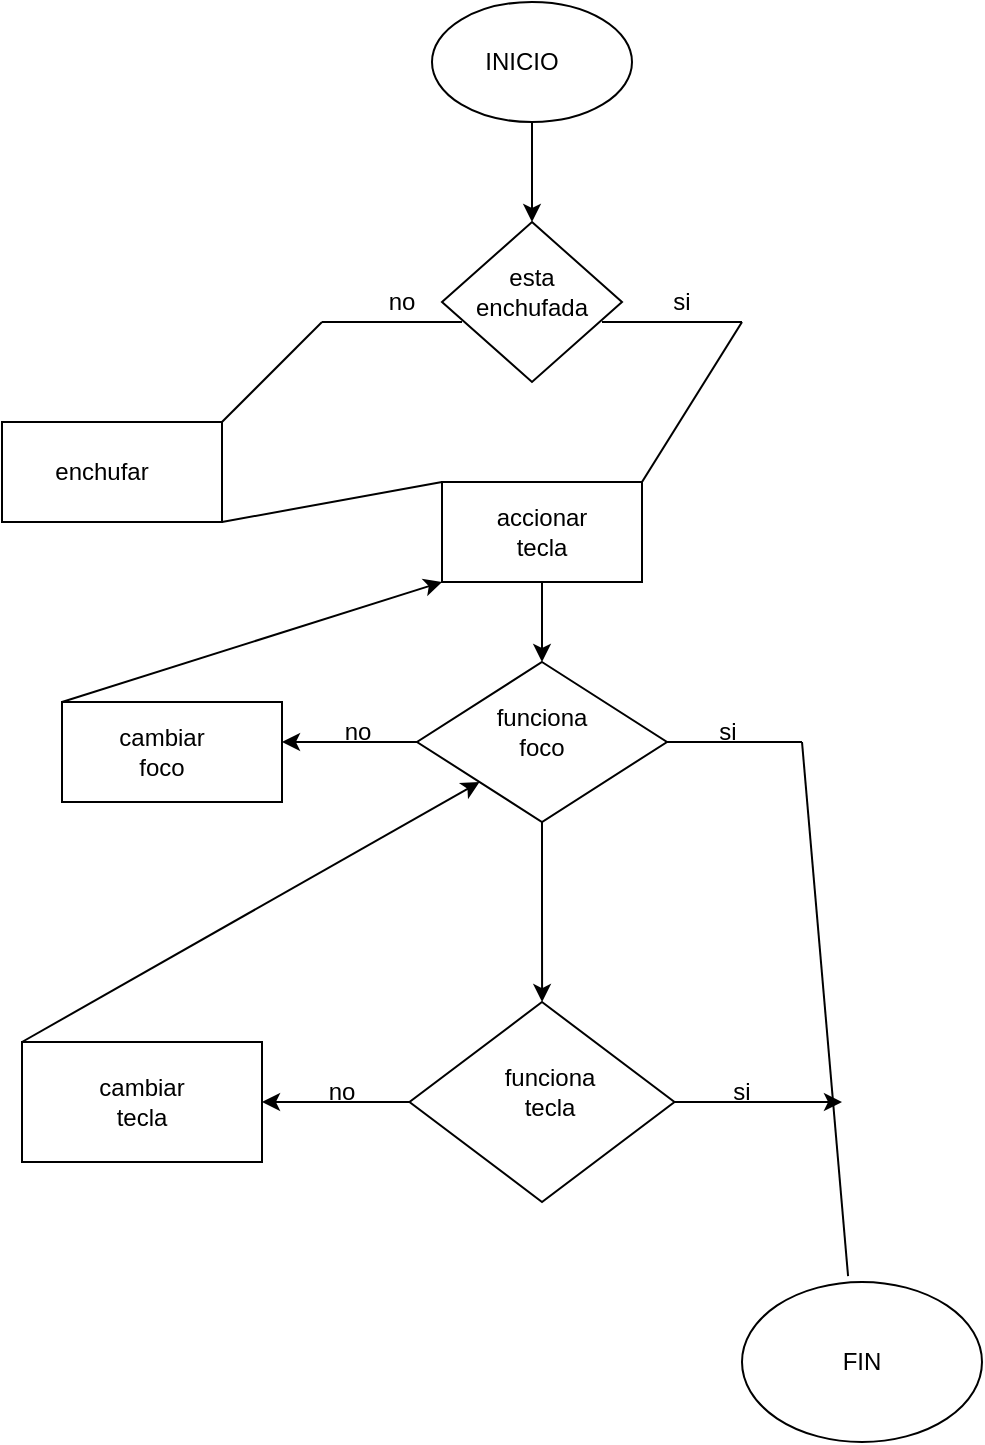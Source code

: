 <mxfile version="21.1.2" type="github">
  <diagram name="Página-1" id="Kjp_8NERkiMA74a9-B92">
    <mxGraphModel dx="1434" dy="796" grid="1" gridSize="10" guides="1" tooltips="1" connect="1" arrows="1" fold="1" page="1" pageScale="1" pageWidth="827" pageHeight="1169" math="0" shadow="0">
      <root>
        <mxCell id="0" />
        <mxCell id="1" parent="0" />
        <mxCell id="t2cJuDSJgVpGk1-xfX3g-1" value="" style="rhombus;whiteSpace=wrap;html=1;" vertex="1" parent="1">
          <mxGeometry x="390" y="220" width="90" height="80" as="geometry" />
        </mxCell>
        <mxCell id="t2cJuDSJgVpGk1-xfX3g-2" value="esta enchufada" style="text;html=1;strokeColor=none;fillColor=none;align=center;verticalAlign=middle;whiteSpace=wrap;rounded=0;" vertex="1" parent="1">
          <mxGeometry x="410" y="240" width="50" height="30" as="geometry" />
        </mxCell>
        <mxCell id="t2cJuDSJgVpGk1-xfX3g-3" value="" style="rounded=0;whiteSpace=wrap;html=1;" vertex="1" parent="1">
          <mxGeometry x="170" y="320" width="110" height="50" as="geometry" />
        </mxCell>
        <mxCell id="t2cJuDSJgVpGk1-xfX3g-4" style="edgeStyle=orthogonalEdgeStyle;rounded=0;orthogonalLoop=1;jettySize=auto;html=1;entryX=0.5;entryY=0;entryDx=0;entryDy=0;" edge="1" parent="1" source="t2cJuDSJgVpGk1-xfX3g-5" target="t2cJuDSJgVpGk1-xfX3g-1">
          <mxGeometry relative="1" as="geometry" />
        </mxCell>
        <mxCell id="t2cJuDSJgVpGk1-xfX3g-5" value="" style="ellipse;whiteSpace=wrap;html=1;" vertex="1" parent="1">
          <mxGeometry x="385" y="110" width="100" height="60" as="geometry" />
        </mxCell>
        <mxCell id="t2cJuDSJgVpGk1-xfX3g-6" value="INICIO" style="text;html=1;strokeColor=none;fillColor=none;align=center;verticalAlign=middle;whiteSpace=wrap;rounded=0;" vertex="1" parent="1">
          <mxGeometry x="400" y="125" width="60" height="30" as="geometry" />
        </mxCell>
        <mxCell id="t2cJuDSJgVpGk1-xfX3g-7" value="" style="endArrow=none;html=1;rounded=0;" edge="1" parent="1">
          <mxGeometry width="50" height="50" relative="1" as="geometry">
            <mxPoint x="330" y="270" as="sourcePoint" />
            <mxPoint x="400" y="270" as="targetPoint" />
          </mxGeometry>
        </mxCell>
        <mxCell id="t2cJuDSJgVpGk1-xfX3g-8" value="" style="endArrow=none;html=1;rounded=0;" edge="1" parent="1">
          <mxGeometry width="50" height="50" relative="1" as="geometry">
            <mxPoint x="470" y="270" as="sourcePoint" />
            <mxPoint x="540" y="270" as="targetPoint" />
          </mxGeometry>
        </mxCell>
        <mxCell id="t2cJuDSJgVpGk1-xfX3g-9" value="si" style="text;html=1;strokeColor=none;fillColor=none;align=center;verticalAlign=middle;whiteSpace=wrap;rounded=0;" vertex="1" parent="1">
          <mxGeometry x="480" y="245" width="60" height="30" as="geometry" />
        </mxCell>
        <mxCell id="t2cJuDSJgVpGk1-xfX3g-10" value="no" style="text;html=1;strokeColor=none;fillColor=none;align=center;verticalAlign=middle;whiteSpace=wrap;rounded=0;" vertex="1" parent="1">
          <mxGeometry x="340" y="245" width="60" height="30" as="geometry" />
        </mxCell>
        <mxCell id="t2cJuDSJgVpGk1-xfX3g-11" style="edgeStyle=orthogonalEdgeStyle;rounded=0;orthogonalLoop=1;jettySize=auto;html=1;exitX=0.5;exitY=1;exitDx=0;exitDy=0;" edge="1" parent="1" source="t2cJuDSJgVpGk1-xfX3g-12" target="t2cJuDSJgVpGk1-xfX3g-20">
          <mxGeometry relative="1" as="geometry">
            <Array as="points">
              <mxPoint x="440" y="440" />
              <mxPoint x="444" y="440" />
            </Array>
          </mxGeometry>
        </mxCell>
        <mxCell id="t2cJuDSJgVpGk1-xfX3g-12" value="" style="rounded=0;whiteSpace=wrap;html=1;" vertex="1" parent="1">
          <mxGeometry x="390" y="350" width="100" height="50" as="geometry" />
        </mxCell>
        <mxCell id="t2cJuDSJgVpGk1-xfX3g-13" value="accionar tecla" style="text;html=1;strokeColor=none;fillColor=none;align=center;verticalAlign=middle;whiteSpace=wrap;rounded=0;" vertex="1" parent="1">
          <mxGeometry x="410" y="360" width="60" height="30" as="geometry" />
        </mxCell>
        <mxCell id="t2cJuDSJgVpGk1-xfX3g-14" value="" style="endArrow=none;html=1;rounded=0;exitX=1;exitY=0;exitDx=0;exitDy=0;" edge="1" parent="1" source="t2cJuDSJgVpGk1-xfX3g-12">
          <mxGeometry width="50" height="50" relative="1" as="geometry">
            <mxPoint x="490" y="320" as="sourcePoint" />
            <mxPoint x="540" y="270" as="targetPoint" />
          </mxGeometry>
        </mxCell>
        <mxCell id="t2cJuDSJgVpGk1-xfX3g-15" value="" style="endArrow=none;html=1;rounded=0;" edge="1" parent="1">
          <mxGeometry width="50" height="50" relative="1" as="geometry">
            <mxPoint x="280" y="320" as="sourcePoint" />
            <mxPoint x="330" y="270" as="targetPoint" />
          </mxGeometry>
        </mxCell>
        <mxCell id="t2cJuDSJgVpGk1-xfX3g-16" value="enchufar" style="text;html=1;strokeColor=none;fillColor=none;align=center;verticalAlign=middle;whiteSpace=wrap;rounded=0;" vertex="1" parent="1">
          <mxGeometry x="190" y="330" width="60" height="30" as="geometry" />
        </mxCell>
        <mxCell id="t2cJuDSJgVpGk1-xfX3g-17" value="" style="endArrow=none;html=1;rounded=0;entryX=0;entryY=0;entryDx=0;entryDy=0;" edge="1" parent="1" target="t2cJuDSJgVpGk1-xfX3g-12">
          <mxGeometry width="50" height="50" relative="1" as="geometry">
            <mxPoint x="280" y="370" as="sourcePoint" />
            <mxPoint x="330" y="320" as="targetPoint" />
          </mxGeometry>
        </mxCell>
        <mxCell id="t2cJuDSJgVpGk1-xfX3g-18" style="edgeStyle=orthogonalEdgeStyle;rounded=0;orthogonalLoop=1;jettySize=auto;html=1;" edge="1" parent="1" source="t2cJuDSJgVpGk1-xfX3g-20">
          <mxGeometry relative="1" as="geometry">
            <mxPoint x="310" y="480" as="targetPoint" />
          </mxGeometry>
        </mxCell>
        <mxCell id="t2cJuDSJgVpGk1-xfX3g-19" style="edgeStyle=orthogonalEdgeStyle;rounded=0;orthogonalLoop=1;jettySize=auto;html=1;exitX=0.5;exitY=1;exitDx=0;exitDy=0;fontFamily=Helvetica;fontSize=12;fontColor=default;" edge="1" parent="1" source="t2cJuDSJgVpGk1-xfX3g-20" target="t2cJuDSJgVpGk1-xfX3g-30">
          <mxGeometry relative="1" as="geometry" />
        </mxCell>
        <mxCell id="t2cJuDSJgVpGk1-xfX3g-20" value="" style="rhombus;whiteSpace=wrap;html=1;" vertex="1" parent="1">
          <mxGeometry x="377.5" y="440" width="125" height="80" as="geometry" />
        </mxCell>
        <mxCell id="t2cJuDSJgVpGk1-xfX3g-21" value="no" style="text;html=1;strokeColor=none;fillColor=none;align=center;verticalAlign=middle;whiteSpace=wrap;rounded=0;" vertex="1" parent="1">
          <mxGeometry x="318" y="460" width="60" height="30" as="geometry" />
        </mxCell>
        <mxCell id="t2cJuDSJgVpGk1-xfX3g-22" value="" style="rounded=0;whiteSpace=wrap;html=1;" vertex="1" parent="1">
          <mxGeometry x="200" y="460" width="110" height="50" as="geometry" />
        </mxCell>
        <mxCell id="t2cJuDSJgVpGk1-xfX3g-23" style="edgeStyle=orthogonalEdgeStyle;rounded=0;orthogonalLoop=1;jettySize=auto;html=1;exitX=0.5;exitY=1;exitDx=0;exitDy=0;" edge="1" parent="1">
          <mxGeometry relative="1" as="geometry">
            <mxPoint x="250" y="495" as="sourcePoint" />
            <mxPoint x="250" y="495" as="targetPoint" />
          </mxGeometry>
        </mxCell>
        <mxCell id="t2cJuDSJgVpGk1-xfX3g-24" value="funciona foco" style="text;html=1;strokeColor=none;fillColor=none;align=center;verticalAlign=middle;whiteSpace=wrap;rounded=0;" vertex="1" parent="1">
          <mxGeometry x="410" y="460" width="60" height="30" as="geometry" />
        </mxCell>
        <mxCell id="t2cJuDSJgVpGk1-xfX3g-25" value="cambiar foco" style="text;html=1;strokeColor=none;fillColor=none;align=center;verticalAlign=middle;whiteSpace=wrap;rounded=0;" vertex="1" parent="1">
          <mxGeometry x="220" y="470" width="60" height="30" as="geometry" />
        </mxCell>
        <mxCell id="t2cJuDSJgVpGk1-xfX3g-26" value="" style="endArrow=none;html=1;rounded=0;fontFamily=Helvetica;fontSize=12;fontColor=default;exitX=1;exitY=0.5;exitDx=0;exitDy=0;" edge="1" parent="1" source="t2cJuDSJgVpGk1-xfX3g-20">
          <mxGeometry width="50" height="50" relative="1" as="geometry">
            <mxPoint x="490" y="490" as="sourcePoint" />
            <mxPoint x="570" y="480" as="targetPoint" />
          </mxGeometry>
        </mxCell>
        <mxCell id="t2cJuDSJgVpGk1-xfX3g-27" value="si" style="text;html=1;strokeColor=none;fillColor=none;align=center;verticalAlign=middle;whiteSpace=wrap;rounded=0;fontSize=12;fontFamily=Helvetica;fontColor=default;" vertex="1" parent="1">
          <mxGeometry x="503" y="460" width="60" height="30" as="geometry" />
        </mxCell>
        <mxCell id="t2cJuDSJgVpGk1-xfX3g-28" style="edgeStyle=orthogonalEdgeStyle;rounded=0;orthogonalLoop=1;jettySize=auto;html=1;exitX=0;exitY=0.5;exitDx=0;exitDy=0;entryX=1;entryY=0.5;entryDx=0;entryDy=0;fontFamily=Helvetica;fontSize=12;fontColor=default;" edge="1" parent="1" source="t2cJuDSJgVpGk1-xfX3g-30" target="t2cJuDSJgVpGk1-xfX3g-32">
          <mxGeometry relative="1" as="geometry" />
        </mxCell>
        <mxCell id="t2cJuDSJgVpGk1-xfX3g-29" style="edgeStyle=orthogonalEdgeStyle;rounded=0;orthogonalLoop=1;jettySize=auto;html=1;fontFamily=Helvetica;fontSize=12;fontColor=default;" edge="1" parent="1" source="t2cJuDSJgVpGk1-xfX3g-30">
          <mxGeometry relative="1" as="geometry">
            <mxPoint x="590" y="660" as="targetPoint" />
          </mxGeometry>
        </mxCell>
        <mxCell id="t2cJuDSJgVpGk1-xfX3g-30" value="" style="rhombus;whiteSpace=wrap;html=1;rounded=0;fontFamily=Helvetica;fontSize=12;fontColor=default;fillColor=none;gradientColor=none;" vertex="1" parent="1">
          <mxGeometry x="373.75" y="610" width="132.5" height="100" as="geometry" />
        </mxCell>
        <mxCell id="t2cJuDSJgVpGk1-xfX3g-31" value="funciona tecla" style="text;html=1;strokeColor=none;fillColor=none;align=center;verticalAlign=middle;whiteSpace=wrap;rounded=0;fontSize=12;fontFamily=Helvetica;fontColor=default;" vertex="1" parent="1">
          <mxGeometry x="414" y="640" width="60" height="30" as="geometry" />
        </mxCell>
        <mxCell id="t2cJuDSJgVpGk1-xfX3g-32" value="" style="rounded=0;whiteSpace=wrap;html=1;fontFamily=Helvetica;fontSize=12;fontColor=default;fillColor=none;gradientColor=none;" vertex="1" parent="1">
          <mxGeometry x="180" y="630" width="120" height="60" as="geometry" />
        </mxCell>
        <mxCell id="t2cJuDSJgVpGk1-xfX3g-33" value="no" style="text;html=1;strokeColor=none;fillColor=none;align=center;verticalAlign=middle;whiteSpace=wrap;rounded=0;fontSize=12;fontFamily=Helvetica;fontColor=default;" vertex="1" parent="1">
          <mxGeometry x="310" y="640" width="60" height="30" as="geometry" />
        </mxCell>
        <mxCell id="t2cJuDSJgVpGk1-xfX3g-34" value="cambiar tecla" style="text;html=1;strokeColor=none;fillColor=none;align=center;verticalAlign=middle;whiteSpace=wrap;rounded=0;fontSize=12;fontFamily=Helvetica;fontColor=default;" vertex="1" parent="1">
          <mxGeometry x="210" y="655" width="60" height="10" as="geometry" />
        </mxCell>
        <mxCell id="t2cJuDSJgVpGk1-xfX3g-35" value="" style="ellipse;whiteSpace=wrap;html=1;rounded=0;fontFamily=Helvetica;fontSize=12;fontColor=default;fillColor=none;gradientColor=none;" vertex="1" parent="1">
          <mxGeometry x="540" y="750" width="120" height="80" as="geometry" />
        </mxCell>
        <mxCell id="t2cJuDSJgVpGk1-xfX3g-36" value="FIN" style="text;html=1;strokeColor=none;fillColor=none;align=center;verticalAlign=middle;whiteSpace=wrap;rounded=0;fontSize=12;fontFamily=Helvetica;fontColor=default;" vertex="1" parent="1">
          <mxGeometry x="570" y="775" width="60" height="30" as="geometry" />
        </mxCell>
        <mxCell id="t2cJuDSJgVpGk1-xfX3g-37" value="" style="endArrow=none;html=1;rounded=0;fontFamily=Helvetica;fontSize=12;fontColor=default;entryX=0.442;entryY=-0.037;entryDx=0;entryDy=0;entryPerimeter=0;" edge="1" parent="1" target="t2cJuDSJgVpGk1-xfX3g-35">
          <mxGeometry width="50" height="50" relative="1" as="geometry">
            <mxPoint x="570" y="480" as="sourcePoint" />
            <mxPoint x="620" y="430" as="targetPoint" />
          </mxGeometry>
        </mxCell>
        <mxCell id="t2cJuDSJgVpGk1-xfX3g-38" value="si" style="text;html=1;strokeColor=none;fillColor=none;align=center;verticalAlign=middle;whiteSpace=wrap;rounded=0;fontSize=12;fontFamily=Helvetica;fontColor=default;" vertex="1" parent="1">
          <mxGeometry x="510" y="640" width="60" height="30" as="geometry" />
        </mxCell>
        <mxCell id="t2cJuDSJgVpGk1-xfX3g-39" value="" style="endArrow=classic;html=1;rounded=0;entryX=0;entryY=1;entryDx=0;entryDy=0;" edge="1" parent="1" target="t2cJuDSJgVpGk1-xfX3g-12">
          <mxGeometry width="50" height="50" relative="1" as="geometry">
            <mxPoint x="200" y="460" as="sourcePoint" />
            <mxPoint x="250" y="410" as="targetPoint" />
          </mxGeometry>
        </mxCell>
        <mxCell id="t2cJuDSJgVpGk1-xfX3g-40" value="" style="endArrow=classic;html=1;rounded=0;entryX=0;entryY=1;entryDx=0;entryDy=0;" edge="1" parent="1" target="t2cJuDSJgVpGk1-xfX3g-20">
          <mxGeometry width="50" height="50" relative="1" as="geometry">
            <mxPoint x="180" y="630" as="sourcePoint" />
            <mxPoint x="230" y="580" as="targetPoint" />
          </mxGeometry>
        </mxCell>
      </root>
    </mxGraphModel>
  </diagram>
</mxfile>
